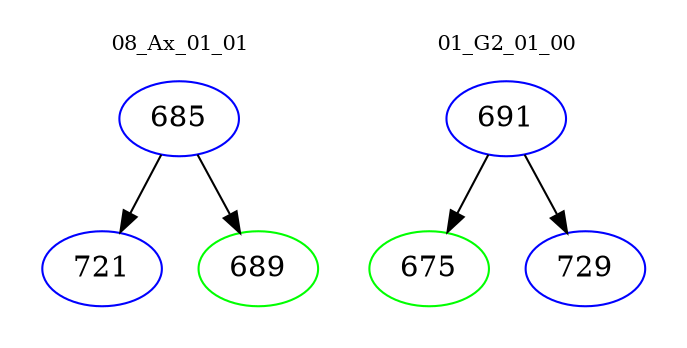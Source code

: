 digraph{
subgraph cluster_0 {
color = white
label = "08_Ax_01_01";
fontsize=10;
T0_685 [label="685", color="blue"]
T0_685 -> T0_721 [color="black"]
T0_721 [label="721", color="blue"]
T0_685 -> T0_689 [color="black"]
T0_689 [label="689", color="green"]
}
subgraph cluster_1 {
color = white
label = "01_G2_01_00";
fontsize=10;
T1_691 [label="691", color="blue"]
T1_691 -> T1_675 [color="black"]
T1_675 [label="675", color="green"]
T1_691 -> T1_729 [color="black"]
T1_729 [label="729", color="blue"]
}
}
